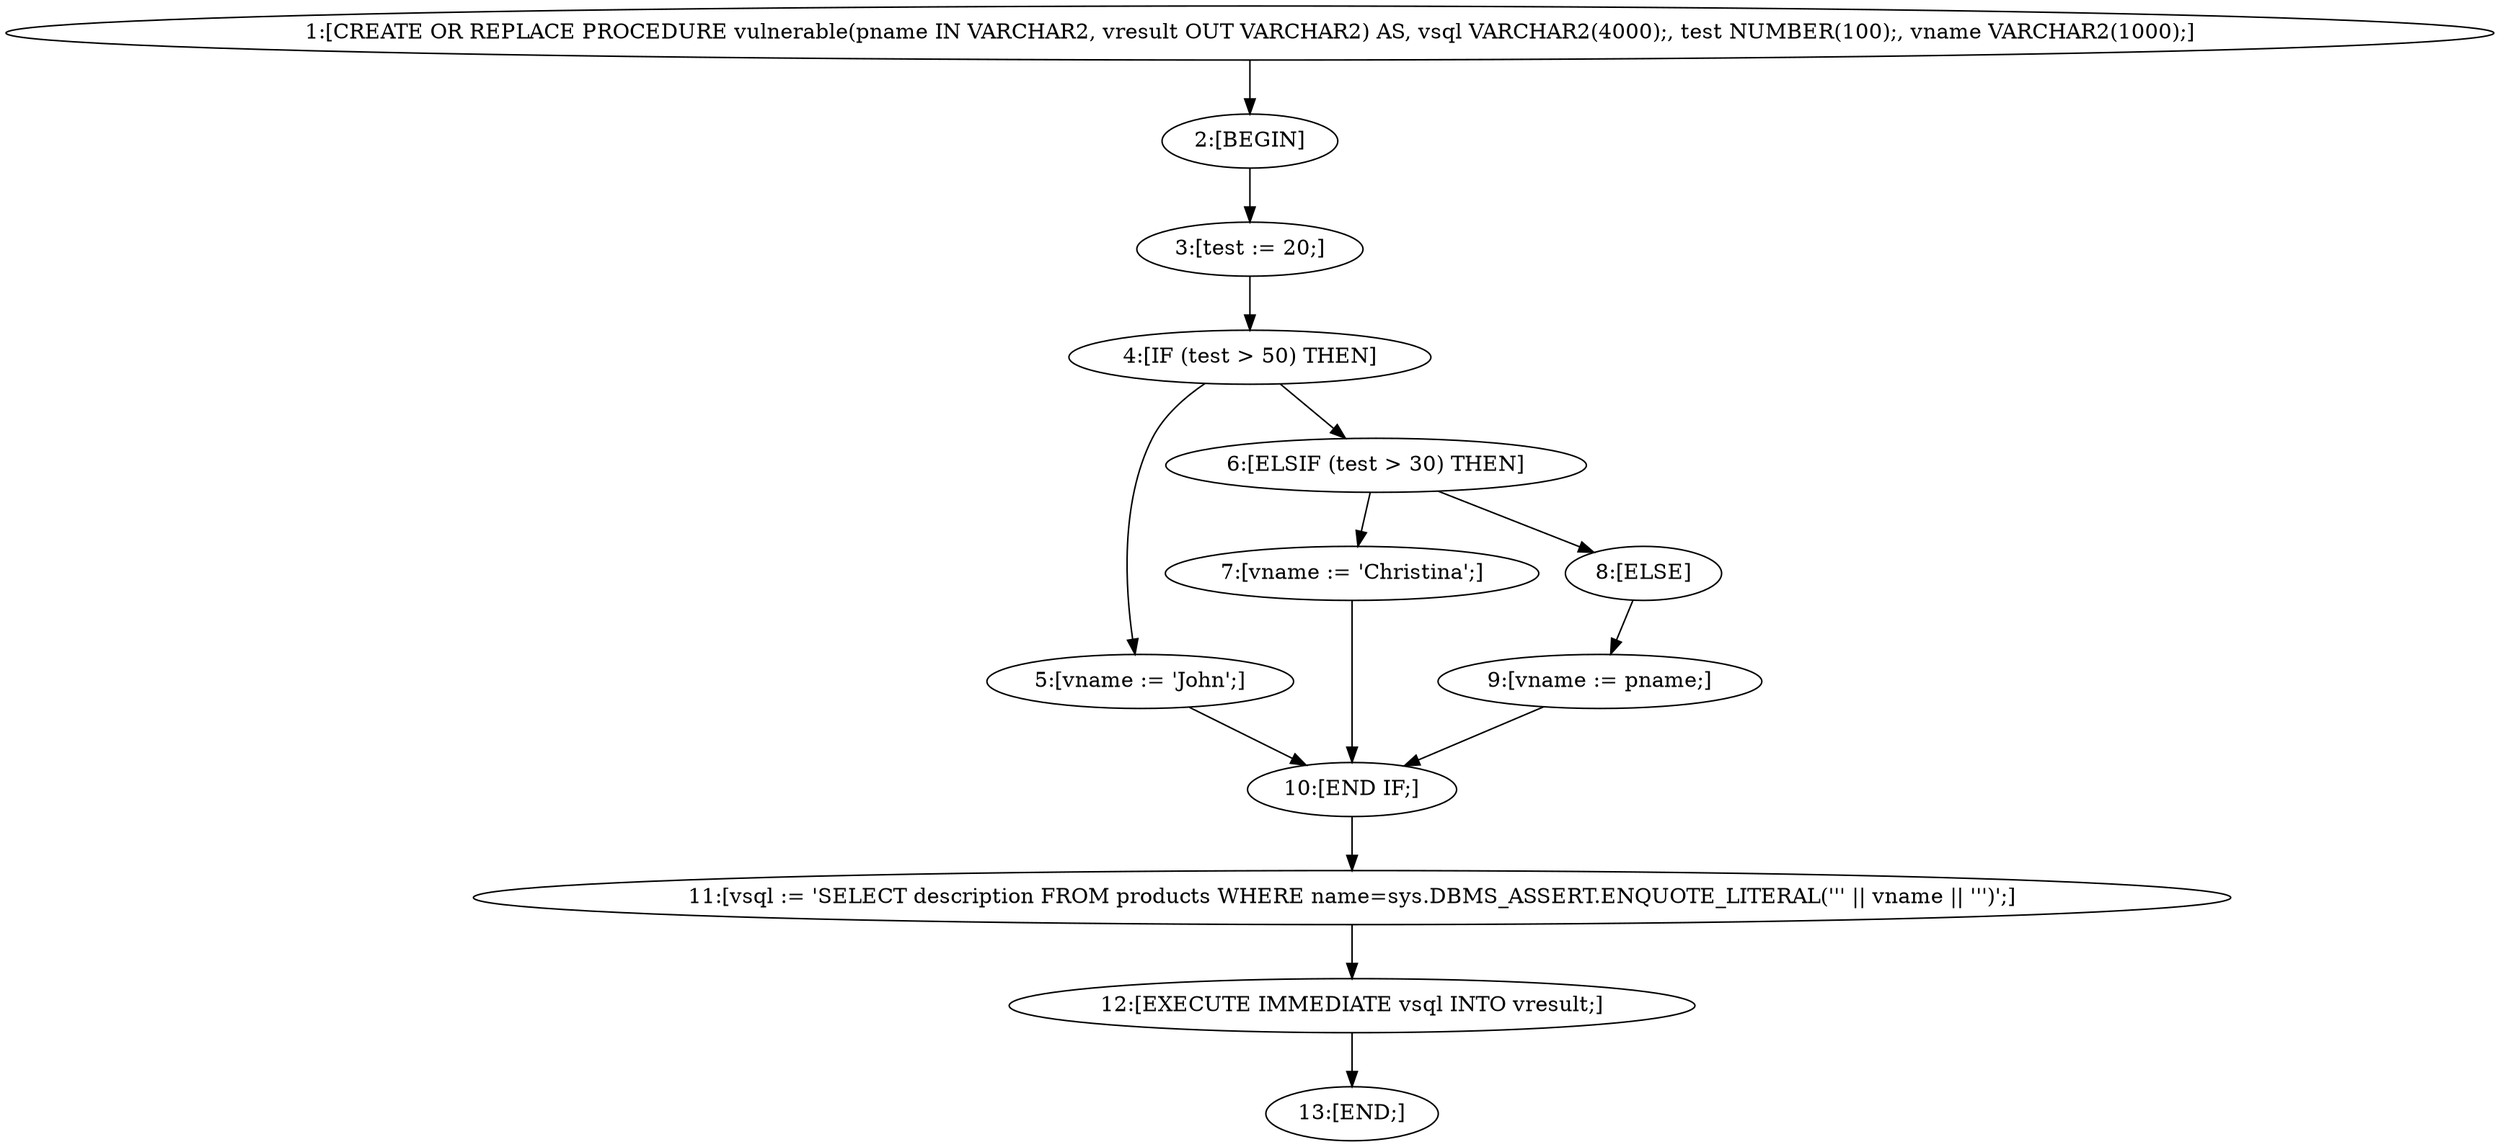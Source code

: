 digraph G {
	"1:[CREATE OR REPLACE PROCEDURE vulnerable(pname IN VARCHAR2, vresult OUT VARCHAR2) AS, vsql VARCHAR2(4000);, test NUMBER(100);, vname VARCHAR2(1000);]";
	"2:[BEGIN]";
	"3:[test := 20;]";
	"4:[IF (test > 50) THEN]";
	"5:[vname := 'John';]";
	"6:[ELSIF (test > 30) THEN]";
	"7:[vname := 'Christina';]";
	"8:[ELSE]";
	"9:[vname := pname;]";
	"10:[END IF;]";
	"11:[vsql := 'SELECT description FROM products WHERE name=sys.DBMS_ASSERT.ENQUOTE_LITERAL(''' || vname || ''')';]";
	"12:[EXECUTE IMMEDIATE vsql INTO vresult;]";
	"13:[END;]";
	"1:[CREATE OR REPLACE PROCEDURE vulnerable(pname IN VARCHAR2, vresult OUT VARCHAR2) AS, vsql VARCHAR2(4000);, test NUMBER(100);, vname VARCHAR2(1000);]" -> "2:[BEGIN]";
	"2:[BEGIN]" -> "3:[test := 20;]";
	"3:[test := 20;]" -> "4:[IF (test > 50) THEN]";
	"4:[IF (test > 50) THEN]" -> "5:[vname := 'John';]";
	"4:[IF (test > 50) THEN]" -> "6:[ELSIF (test > 30) THEN]";
	"5:[vname := 'John';]" -> "10:[END IF;]";
	"6:[ELSIF (test > 30) THEN]" -> "7:[vname := 'Christina';]";
	"6:[ELSIF (test > 30) THEN]" -> "8:[ELSE]";
	"7:[vname := 'Christina';]" -> "10:[END IF;]";
	"8:[ELSE]" -> "9:[vname := pname;]";
	"9:[vname := pname;]" -> "10:[END IF;]";
	"10:[END IF;]" -> "11:[vsql := 'SELECT description FROM products WHERE name=sys.DBMS_ASSERT.ENQUOTE_LITERAL(''' || vname || ''')';]";
	"11:[vsql := 'SELECT description FROM products WHERE name=sys.DBMS_ASSERT.ENQUOTE_LITERAL(''' || vname || ''')';]" -> "12:[EXECUTE IMMEDIATE vsql INTO vresult;]";
	"12:[EXECUTE IMMEDIATE vsql INTO vresult;]" -> "13:[END;]";
}